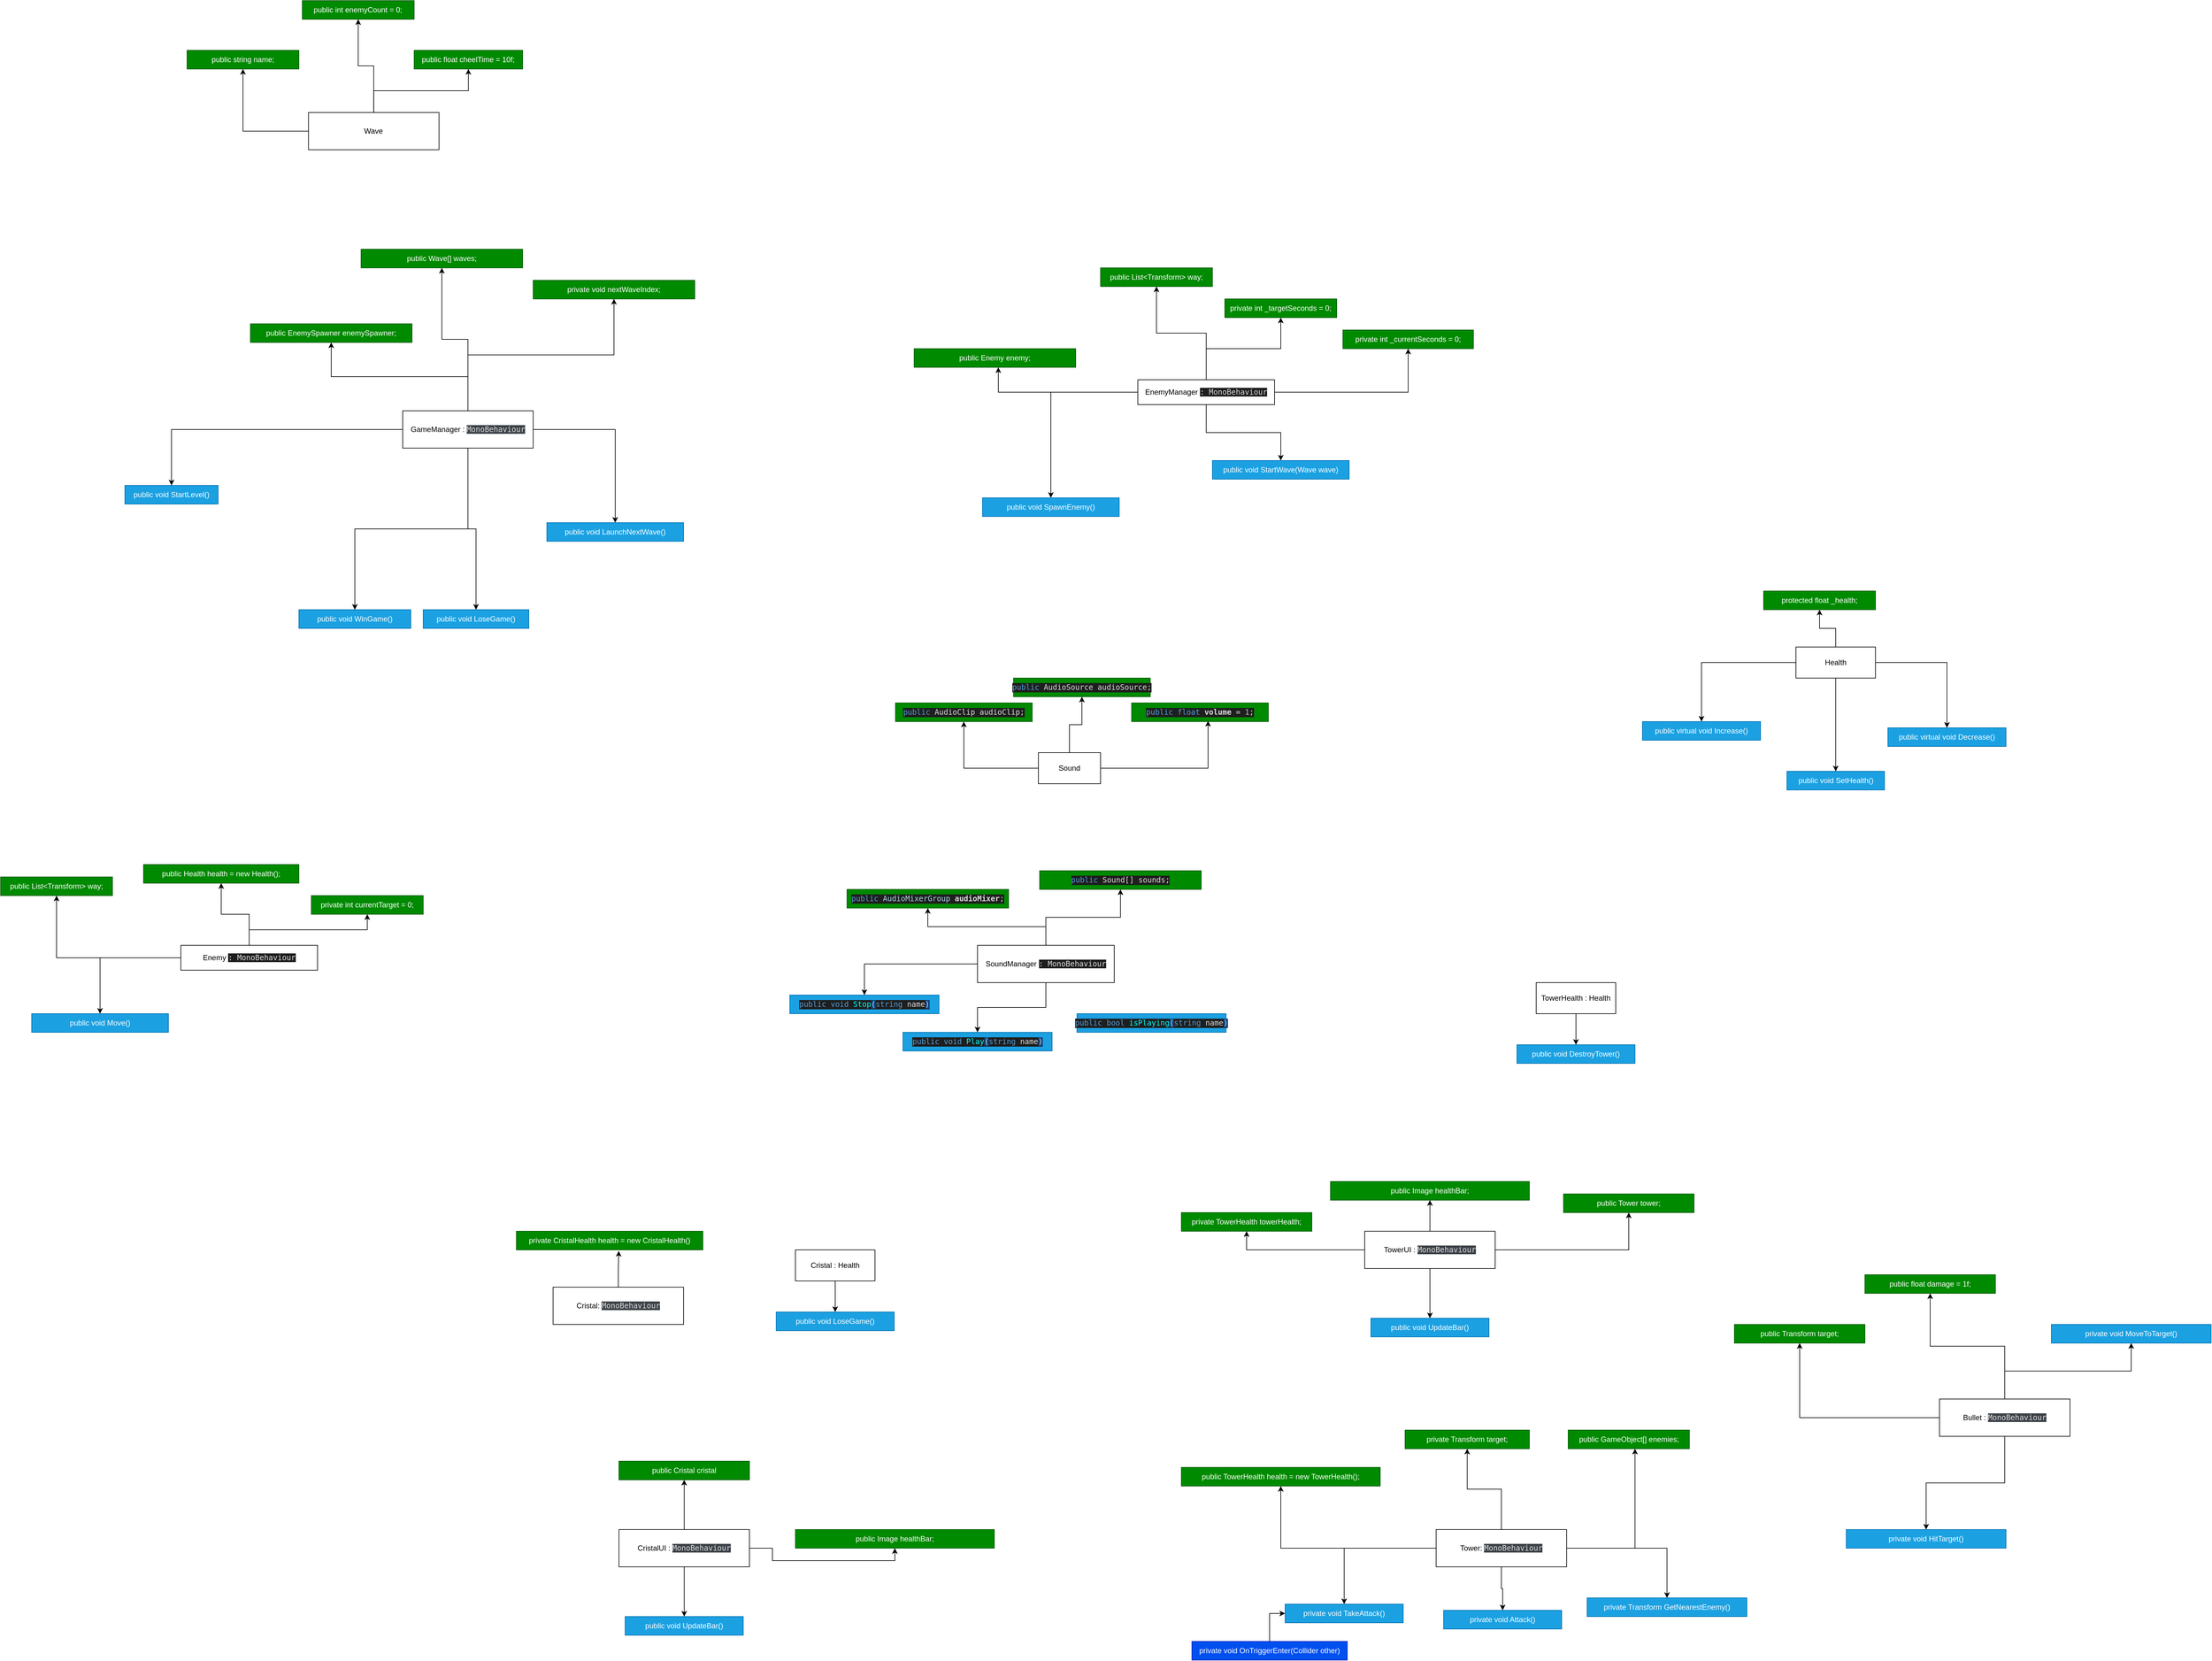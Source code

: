 <mxfile version="15.4.0" type="device" pages="2"><diagram id="c0qmYyhM2-rzPIP0rTRa" name="Page-1"><mxGraphModel dx="2249" dy="1991" grid="1" gridSize="10" guides="1" tooltips="1" connect="1" arrows="1" fold="1" page="1" pageScale="1" pageWidth="827" pageHeight="1169" math="0" shadow="0"><root><mxCell id="0"/><mxCell id="1" parent="0"/><mxCell id="klei3B3ibkJ5XhNVBcoq-3" style="edgeStyle=orthogonalEdgeStyle;rounded=0;orthogonalLoop=1;jettySize=auto;html=1;" parent="1" source="klei3B3ibkJ5XhNVBcoq-1" target="klei3B3ibkJ5XhNVBcoq-2" edge="1"><mxGeometry relative="1" as="geometry"/></mxCell><mxCell id="klei3B3ibkJ5XhNVBcoq-5" style="edgeStyle=orthogonalEdgeStyle;rounded=0;orthogonalLoop=1;jettySize=auto;html=1;entryX=0.521;entryY=1;entryDx=0;entryDy=0;entryPerimeter=0;" parent="1" source="klei3B3ibkJ5XhNVBcoq-1" target="klei3B3ibkJ5XhNVBcoq-4" edge="1"><mxGeometry relative="1" as="geometry"/></mxCell><mxCell id="klei3B3ibkJ5XhNVBcoq-8" style="edgeStyle=orthogonalEdgeStyle;rounded=0;orthogonalLoop=1;jettySize=auto;html=1;" parent="1" source="klei3B3ibkJ5XhNVBcoq-1" target="klei3B3ibkJ5XhNVBcoq-7" edge="1"><mxGeometry relative="1" as="geometry"/></mxCell><mxCell id="klei3B3ibkJ5XhNVBcoq-11" style="edgeStyle=orthogonalEdgeStyle;rounded=0;orthogonalLoop=1;jettySize=auto;html=1;entryX=0.5;entryY=1;entryDx=0;entryDy=0;" parent="1" source="klei3B3ibkJ5XhNVBcoq-1" target="klei3B3ibkJ5XhNVBcoq-10" edge="1"><mxGeometry relative="1" as="geometry"/></mxCell><mxCell id="klei3B3ibkJ5XhNVBcoq-12" style="edgeStyle=orthogonalEdgeStyle;rounded=0;orthogonalLoop=1;jettySize=auto;html=1;entryX=0.5;entryY=1;entryDx=0;entryDy=0;" parent="1" source="klei3B3ibkJ5XhNVBcoq-1" target="klei3B3ibkJ5XhNVBcoq-9" edge="1"><mxGeometry relative="1" as="geometry"/></mxCell><mxCell id="klei3B3ibkJ5XhNVBcoq-27" style="edgeStyle=orthogonalEdgeStyle;rounded=0;orthogonalLoop=1;jettySize=auto;html=1;entryX=0.5;entryY=1;entryDx=0;entryDy=0;" parent="1" source="klei3B3ibkJ5XhNVBcoq-1" target="klei3B3ibkJ5XhNVBcoq-26" edge="1"><mxGeometry relative="1" as="geometry"/></mxCell><mxCell id="klei3B3ibkJ5XhNVBcoq-1" value="EnemyManager&amp;nbsp;&lt;span style=&quot;color: rgb(220 , 220 , 220) ; font-family: &amp;#34;consolas&amp;#34; , monospace ; background-color: rgb(30 , 30 , 30)&quot;&gt;: MonoBehaviour&lt;/span&gt;" style="rounded=0;whiteSpace=wrap;html=1;" parent="1" vertex="1"><mxGeometry x="1250" y="-160" width="220" height="40" as="geometry"/></mxCell><mxCell id="klei3B3ibkJ5XhNVBcoq-2" value="public void SpawnEnemy()" style="rounded=0;whiteSpace=wrap;html=1;fillColor=#1ba1e2;strokeColor=#006EAF;fontColor=#ffffff;" parent="1" vertex="1"><mxGeometry x="1000" y="30" width="220" height="30" as="geometry"/></mxCell><mxCell id="klei3B3ibkJ5XhNVBcoq-4" value="public Enemy enemy;" style="rounded=0;whiteSpace=wrap;html=1;fillColor=#008a00;strokeColor=#005700;fontColor=#ffffff;" parent="1" vertex="1"><mxGeometry x="890" y="-210" width="260" height="30" as="geometry"/></mxCell><mxCell id="klei3B3ibkJ5XhNVBcoq-17" style="edgeStyle=orthogonalEdgeStyle;rounded=0;orthogonalLoop=1;jettySize=auto;html=1;entryX=0.5;entryY=1;entryDx=0;entryDy=0;" parent="1" source="klei3B3ibkJ5XhNVBcoq-6" target="klei3B3ibkJ5XhNVBcoq-15" edge="1"><mxGeometry relative="1" as="geometry"/></mxCell><mxCell id="gV1KvYfnh5zNhYfp9AA2-35" style="edgeStyle=orthogonalEdgeStyle;rounded=0;orthogonalLoop=1;jettySize=auto;html=1;" parent="1" source="klei3B3ibkJ5XhNVBcoq-6" target="gV1KvYfnh5zNhYfp9AA2-34" edge="1"><mxGeometry relative="1" as="geometry"/></mxCell><mxCell id="gV1KvYfnh5zNhYfp9AA2-36" style="edgeStyle=orthogonalEdgeStyle;rounded=0;orthogonalLoop=1;jettySize=auto;html=1;" parent="1" source="klei3B3ibkJ5XhNVBcoq-6" target="gV1KvYfnh5zNhYfp9AA2-33" edge="1"><mxGeometry relative="1" as="geometry"/></mxCell><mxCell id="gV1KvYfnh5zNhYfp9AA2-40" style="edgeStyle=orthogonalEdgeStyle;rounded=0;orthogonalLoop=1;jettySize=auto;html=1;entryX=0.5;entryY=0;entryDx=0;entryDy=0;" parent="1" source="klei3B3ibkJ5XhNVBcoq-6" target="gV1KvYfnh5zNhYfp9AA2-37" edge="1"><mxGeometry relative="1" as="geometry"/></mxCell><mxCell id="gV1KvYfnh5zNhYfp9AA2-41" style="edgeStyle=orthogonalEdgeStyle;rounded=0;orthogonalLoop=1;jettySize=auto;html=1;" parent="1" source="klei3B3ibkJ5XhNVBcoq-6" target="gV1KvYfnh5zNhYfp9AA2-38" edge="1"><mxGeometry relative="1" as="geometry"/></mxCell><mxCell id="gV1KvYfnh5zNhYfp9AA2-54" style="edgeStyle=orthogonalEdgeStyle;rounded=0;orthogonalLoop=1;jettySize=auto;html=1;entryX=0.5;entryY=1;entryDx=0;entryDy=0;" parent="1" source="klei3B3ibkJ5XhNVBcoq-6" target="gV1KvYfnh5zNhYfp9AA2-53" edge="1"><mxGeometry relative="1" as="geometry"/></mxCell><mxCell id="gV1KvYfnh5zNhYfp9AA2-55" style="edgeStyle=orthogonalEdgeStyle;rounded=0;orthogonalLoop=1;jettySize=auto;html=1;entryX=0.5;entryY=0;entryDx=0;entryDy=0;" parent="1" source="klei3B3ibkJ5XhNVBcoq-6" target="klei3B3ibkJ5XhNVBcoq-13" edge="1"><mxGeometry relative="1" as="geometry"/></mxCell><mxCell id="klei3B3ibkJ5XhNVBcoq-6" value="GameManager :&amp;nbsp;&lt;span style=&quot;background-color: rgb(60 , 66 , 72) ; color: rgb(220 , 220 , 220) ; font-family: &amp;#34;consolas&amp;#34; , monospace&quot;&gt;MonoBehaviour&lt;/span&gt;" style="rounded=0;whiteSpace=wrap;html=1;" parent="1" vertex="1"><mxGeometry x="67" y="-110" width="210" height="60" as="geometry"/></mxCell><mxCell id="klei3B3ibkJ5XhNVBcoq-7" value="public void StartWave(Wave wave)" style="rounded=0;whiteSpace=wrap;html=1;fillColor=#1ba1e2;strokeColor=#006EAF;fontColor=#ffffff;" parent="1" vertex="1"><mxGeometry x="1370" y="-30" width="220" height="30" as="geometry"/></mxCell><mxCell id="klei3B3ibkJ5XhNVBcoq-9" value="private int _currentSeconds = 0;" style="rounded=0;whiteSpace=wrap;html=1;fillColor=#008a00;strokeColor=#005700;fontColor=#ffffff;" parent="1" vertex="1"><mxGeometry x="1580" y="-240" width="210" height="30" as="geometry"/></mxCell><mxCell id="klei3B3ibkJ5XhNVBcoq-10" value="private int _targetSeconds = 0;" style="rounded=0;whiteSpace=wrap;html=1;fillColor=#008a00;strokeColor=#005700;fontColor=#ffffff;" parent="1" vertex="1"><mxGeometry x="1390" y="-290" width="180" height="30" as="geometry"/></mxCell><mxCell id="klei3B3ibkJ5XhNVBcoq-13" value="public void StartLevel()" style="rounded=0;whiteSpace=wrap;html=1;fillColor=#1ba1e2;strokeColor=#006EAF;fontColor=#ffffff;" parent="1" vertex="1"><mxGeometry x="-380.0" y="10" width="150" height="30" as="geometry"/></mxCell><mxCell id="klei3B3ibkJ5XhNVBcoq-15" value="public EnemySpawner enemySpawner;" style="rounded=0;whiteSpace=wrap;html=1;fillColor=#008a00;strokeColor=#005700;fontColor=#ffffff;" parent="1" vertex="1"><mxGeometry x="-178.0" y="-250" width="260" height="30" as="geometry"/></mxCell><mxCell id="klei3B3ibkJ5XhNVBcoq-21" style="edgeStyle=orthogonalEdgeStyle;rounded=0;orthogonalLoop=1;jettySize=auto;html=1;entryX=0.5;entryY=1;entryDx=0;entryDy=0;" parent="1" source="klei3B3ibkJ5XhNVBcoq-19" target="klei3B3ibkJ5XhNVBcoq-20" edge="1"><mxGeometry relative="1" as="geometry"/></mxCell><mxCell id="klei3B3ibkJ5XhNVBcoq-24" style="edgeStyle=orthogonalEdgeStyle;rounded=0;orthogonalLoop=1;jettySize=auto;html=1;entryX=0.5;entryY=1;entryDx=0;entryDy=0;" parent="1" source="klei3B3ibkJ5XhNVBcoq-19" target="klei3B3ibkJ5XhNVBcoq-23" edge="1"><mxGeometry relative="1" as="geometry"/></mxCell><mxCell id="klei3B3ibkJ5XhNVBcoq-25" style="edgeStyle=orthogonalEdgeStyle;rounded=0;orthogonalLoop=1;jettySize=auto;html=1;entryX=0.5;entryY=0;entryDx=0;entryDy=0;" parent="1" source="klei3B3ibkJ5XhNVBcoq-19" target="klei3B3ibkJ5XhNVBcoq-22" edge="1"><mxGeometry relative="1" as="geometry"/></mxCell><mxCell id="klei3B3ibkJ5XhNVBcoq-32" style="edgeStyle=orthogonalEdgeStyle;rounded=0;orthogonalLoop=1;jettySize=auto;html=1;entryX=0.5;entryY=1;entryDx=0;entryDy=0;" parent="1" source="klei3B3ibkJ5XhNVBcoq-19" target="klei3B3ibkJ5XhNVBcoq-31" edge="1"><mxGeometry relative="1" as="geometry"/></mxCell><mxCell id="klei3B3ibkJ5XhNVBcoq-19" value="Enemy&amp;nbsp;&lt;span style=&quot;color: rgb(220 , 220 , 220) ; font-family: &amp;#34;consolas&amp;#34; , monospace ; background-color: rgb(30 , 30 , 30)&quot;&gt;: MonoBehaviour&lt;/span&gt;" style="rounded=0;whiteSpace=wrap;html=1;" parent="1" vertex="1"><mxGeometry x="-290" y="750" width="220" height="40" as="geometry"/></mxCell><mxCell id="klei3B3ibkJ5XhNVBcoq-20" value="public List&amp;lt;Transform&amp;gt; way;" style="rounded=0;whiteSpace=wrap;html=1;fillColor=#008a00;strokeColor=#005700;fontColor=#ffffff;" parent="1" vertex="1"><mxGeometry x="-580" y="640" width="180" height="30" as="geometry"/></mxCell><mxCell id="klei3B3ibkJ5XhNVBcoq-22" value="public void Move()" style="rounded=0;whiteSpace=wrap;html=1;fillColor=#1ba1e2;strokeColor=#006EAF;fontColor=#ffffff;" parent="1" vertex="1"><mxGeometry x="-530" y="860" width="220" height="30" as="geometry"/></mxCell><mxCell id="klei3B3ibkJ5XhNVBcoq-23" value="private int currentTarget = 0;" style="rounded=0;whiteSpace=wrap;html=1;fillColor=#008a00;strokeColor=#005700;fontColor=#ffffff;" parent="1" vertex="1"><mxGeometry x="-80" y="670" width="180" height="30" as="geometry"/></mxCell><mxCell id="klei3B3ibkJ5XhNVBcoq-26" value="public List&amp;lt;Transform&amp;gt; way;" style="rounded=0;whiteSpace=wrap;html=1;fillColor=#008a00;strokeColor=#005700;fontColor=#ffffff;" parent="1" vertex="1"><mxGeometry x="1190" y="-340" width="180" height="30" as="geometry"/></mxCell><mxCell id="klei3B3ibkJ5XhNVBcoq-31" value="public Health health = new Health();" style="rounded=0;whiteSpace=wrap;html=1;fillColor=#008a00;strokeColor=#005700;fontColor=#ffffff;" parent="1" vertex="1"><mxGeometry x="-350" y="620" width="250" height="30" as="geometry"/></mxCell><mxCell id="klei3B3ibkJ5XhNVBcoq-36" style="edgeStyle=orthogonalEdgeStyle;rounded=0;orthogonalLoop=1;jettySize=auto;html=1;" parent="1" source="klei3B3ibkJ5XhNVBcoq-34" target="klei3B3ibkJ5XhNVBcoq-35" edge="1"><mxGeometry relative="1" as="geometry"/></mxCell><mxCell id="klei3B3ibkJ5XhNVBcoq-40" style="edgeStyle=orthogonalEdgeStyle;rounded=0;orthogonalLoop=1;jettySize=auto;html=1;" parent="1" source="klei3B3ibkJ5XhNVBcoq-34" target="klei3B3ibkJ5XhNVBcoq-37" edge="1"><mxGeometry relative="1" as="geometry"/></mxCell><mxCell id="klei3B3ibkJ5XhNVBcoq-41" style="edgeStyle=orthogonalEdgeStyle;rounded=0;orthogonalLoop=1;jettySize=auto;html=1;entryX=0.5;entryY=0;entryDx=0;entryDy=0;" parent="1" source="klei3B3ibkJ5XhNVBcoq-34" target="klei3B3ibkJ5XhNVBcoq-39" edge="1"><mxGeometry relative="1" as="geometry"/></mxCell><mxCell id="klei3B3ibkJ5XhNVBcoq-42" style="edgeStyle=orthogonalEdgeStyle;rounded=0;orthogonalLoop=1;jettySize=auto;html=1;entryX=0.5;entryY=0;entryDx=0;entryDy=0;" parent="1" source="klei3B3ibkJ5XhNVBcoq-34" target="klei3B3ibkJ5XhNVBcoq-38" edge="1"><mxGeometry relative="1" as="geometry"/></mxCell><mxCell id="klei3B3ibkJ5XhNVBcoq-34" value="Health" style="rounded=0;whiteSpace=wrap;html=1;" parent="1" vertex="1"><mxGeometry x="2309" y="270" width="128" height="50" as="geometry"/></mxCell><mxCell id="klei3B3ibkJ5XhNVBcoq-35" value="protected float _health;" style="rounded=0;whiteSpace=wrap;html=1;fillColor=#008a00;strokeColor=#005700;fontColor=#ffffff;" parent="1" vertex="1"><mxGeometry x="2257" y="180" width="180" height="30" as="geometry"/></mxCell><mxCell id="klei3B3ibkJ5XhNVBcoq-37" value="public virtual void Increase()" style="rounded=0;whiteSpace=wrap;html=1;fillColor=#1ba1e2;strokeColor=#006EAF;fontColor=#ffffff;" parent="1" vertex="1"><mxGeometry x="2062" y="390" width="190" height="30" as="geometry"/></mxCell><mxCell id="klei3B3ibkJ5XhNVBcoq-38" value="public virtual void Decrease()" style="rounded=0;whiteSpace=wrap;html=1;fillColor=#1ba1e2;strokeColor=#006EAF;fontColor=#ffffff;" parent="1" vertex="1"><mxGeometry x="2457" y="400" width="190" height="30" as="geometry"/></mxCell><mxCell id="klei3B3ibkJ5XhNVBcoq-39" value="public void SetHealth()" style="rounded=0;whiteSpace=wrap;html=1;fillColor=#1ba1e2;strokeColor=#006EAF;fontColor=#ffffff;" parent="1" vertex="1"><mxGeometry x="2294.5" y="470" width="157" height="30" as="geometry"/></mxCell><mxCell id="c-o96_4RGcUFGUX2MF8--5" style="edgeStyle=orthogonalEdgeStyle;rounded=0;orthogonalLoop=1;jettySize=auto;html=1;entryX=0.5;entryY=0;entryDx=0;entryDy=0;" parent="1" source="c-o96_4RGcUFGUX2MF8--2" edge="1"><mxGeometry relative="1" as="geometry"><mxPoint x="1955" y="910" as="targetPoint"/></mxGeometry></mxCell><mxCell id="c-o96_4RGcUFGUX2MF8--2" value="TowerHealth : Health" style="rounded=0;whiteSpace=wrap;html=1;" parent="1" vertex="1"><mxGeometry x="1891" y="810" width="128" height="50" as="geometry"/></mxCell><mxCell id="c-o96_4RGcUFGUX2MF8--20" style="edgeStyle=orthogonalEdgeStyle;rounded=0;orthogonalLoop=1;jettySize=auto;html=1;entryX=0.5;entryY=1;entryDx=0;entryDy=0;" parent="1" source="c-o96_4RGcUFGUX2MF8--8" target="c-o96_4RGcUFGUX2MF8--9" edge="1"><mxGeometry relative="1" as="geometry"/></mxCell><mxCell id="c-o96_4RGcUFGUX2MF8--22" style="edgeStyle=orthogonalEdgeStyle;rounded=0;orthogonalLoop=1;jettySize=auto;html=1;" parent="1" source="c-o96_4RGcUFGUX2MF8--8" target="c-o96_4RGcUFGUX2MF8--21" edge="1"><mxGeometry relative="1" as="geometry"/></mxCell><mxCell id="Uu9Y8weW6icuzt6Cfk8h-3" style="edgeStyle=orthogonalEdgeStyle;rounded=0;orthogonalLoop=1;jettySize=auto;html=1;entryX=0.5;entryY=0;entryDx=0;entryDy=0;" parent="1" source="c-o96_4RGcUFGUX2MF8--8" target="Uu9Y8weW6icuzt6Cfk8h-2" edge="1"><mxGeometry relative="1" as="geometry"/></mxCell><mxCell id="gV1KvYfnh5zNhYfp9AA2-15" style="edgeStyle=orthogonalEdgeStyle;rounded=0;orthogonalLoop=1;jettySize=auto;html=1;" parent="1" source="c-o96_4RGcUFGUX2MF8--8" target="gV1KvYfnh5zNhYfp9AA2-14" edge="1"><mxGeometry relative="1" as="geometry"><Array as="points"><mxPoint x="2050" y="1720"/></Array></mxGeometry></mxCell><mxCell id="gV1KvYfnh5zNhYfp9AA2-17" style="edgeStyle=orthogonalEdgeStyle;rounded=0;orthogonalLoop=1;jettySize=auto;html=1;entryX=0.5;entryY=0;entryDx=0;entryDy=0;" parent="1" source="c-o96_4RGcUFGUX2MF8--8" target="gV1KvYfnh5zNhYfp9AA2-16" edge="1"><mxGeometry relative="1" as="geometry"/></mxCell><mxCell id="gV1KvYfnh5zNhYfp9AA2-19" style="edgeStyle=orthogonalEdgeStyle;rounded=0;orthogonalLoop=1;jettySize=auto;html=1;entryX=0.5;entryY=1;entryDx=0;entryDy=0;" parent="1" source="c-o96_4RGcUFGUX2MF8--8" target="gV1KvYfnh5zNhYfp9AA2-18" edge="1"><mxGeometry relative="1" as="geometry"/></mxCell><mxCell id="c-o96_4RGcUFGUX2MF8--8" value="Tower:&amp;nbsp;&lt;span style=&quot;background-color: rgb(60 , 66 , 72) ; color: rgb(220 , 220 , 220) ; font-family: &amp;#34;consolas&amp;#34; , monospace&quot;&gt;MonoBehaviour&lt;/span&gt;" style="rounded=0;whiteSpace=wrap;html=1;" parent="1" vertex="1"><mxGeometry x="1730" y="1690" width="210" height="60" as="geometry"/></mxCell><mxCell id="c-o96_4RGcUFGUX2MF8--9" value="public TowerHealth health = new TowerHealth();" style="rounded=0;whiteSpace=wrap;html=1;fillColor=#008a00;strokeColor=#005700;fontColor=#ffffff;" parent="1" vertex="1"><mxGeometry x="1320" y="1590" width="320" height="30" as="geometry"/></mxCell><mxCell id="c-o96_4RGcUFGUX2MF8--21" value="private void TakeAttack()" style="rounded=0;whiteSpace=wrap;html=1;fillColor=#1ba1e2;strokeColor=#006EAF;fontColor=#ffffff;" parent="1" vertex="1"><mxGeometry x="1487" y="1810" width="190" height="30" as="geometry"/></mxCell><mxCell id="c-o96_4RGcUFGUX2MF8--25" style="edgeStyle=orthogonalEdgeStyle;rounded=0;orthogonalLoop=1;jettySize=auto;html=1;entryX=0;entryY=0.5;entryDx=0;entryDy=0;" parent="1" source="c-o96_4RGcUFGUX2MF8--24" target="c-o96_4RGcUFGUX2MF8--21" edge="1"><mxGeometry relative="1" as="geometry"/></mxCell><mxCell id="c-o96_4RGcUFGUX2MF8--24" value="private void OnTriggerEnter(Collider other)" style="rounded=0;whiteSpace=wrap;html=1;fillColor=#0050ef;strokeColor=#001DBC;fontColor=#ffffff;" parent="1" vertex="1"><mxGeometry x="1337" y="1870" width="250" height="30" as="geometry"/></mxCell><mxCell id="c-o96_4RGcUFGUX2MF8--28" style="edgeStyle=orthogonalEdgeStyle;rounded=0;orthogonalLoop=1;jettySize=auto;html=1;entryX=0.5;entryY=1;entryDx=0;entryDy=0;" parent="1" source="c-o96_4RGcUFGUX2MF8--26" target="c-o96_4RGcUFGUX2MF8--27" edge="1"><mxGeometry relative="1" as="geometry"/></mxCell><mxCell id="c-o96_4RGcUFGUX2MF8--31" style="edgeStyle=orthogonalEdgeStyle;rounded=0;orthogonalLoop=1;jettySize=auto;html=1;entryX=0.5;entryY=1;entryDx=0;entryDy=0;" parent="1" source="c-o96_4RGcUFGUX2MF8--26" target="c-o96_4RGcUFGUX2MF8--30" edge="1"><mxGeometry relative="1" as="geometry"/></mxCell><mxCell id="c-o96_4RGcUFGUX2MF8--33" style="edgeStyle=orthogonalEdgeStyle;rounded=0;orthogonalLoop=1;jettySize=auto;html=1;entryX=0.5;entryY=1;entryDx=0;entryDy=0;" parent="1" source="c-o96_4RGcUFGUX2MF8--26" target="c-o96_4RGcUFGUX2MF8--32" edge="1"><mxGeometry relative="1" as="geometry"/></mxCell><mxCell id="c-o96_4RGcUFGUX2MF8--36" style="edgeStyle=orthogonalEdgeStyle;rounded=0;orthogonalLoop=1;jettySize=auto;html=1;entryX=0.5;entryY=0;entryDx=0;entryDy=0;" parent="1" source="c-o96_4RGcUFGUX2MF8--26" target="c-o96_4RGcUFGUX2MF8--34" edge="1"><mxGeometry relative="1" as="geometry"/></mxCell><mxCell id="c-o96_4RGcUFGUX2MF8--26" value="TowerUI :&amp;nbsp;&lt;span style=&quot;background-color: rgb(60 , 66 , 72) ; color: rgb(220 , 220 , 220) ; font-family: &amp;#34;consolas&amp;#34; , monospace&quot;&gt;MonoBehaviour&lt;/span&gt;" style="rounded=0;whiteSpace=wrap;html=1;" parent="1" vertex="1"><mxGeometry x="1615" y="1210" width="210" height="60" as="geometry"/></mxCell><mxCell id="c-o96_4RGcUFGUX2MF8--27" value="public Image healthBar;" style="rounded=0;whiteSpace=wrap;html=1;fillColor=#008a00;strokeColor=#005700;fontColor=#ffffff;" parent="1" vertex="1"><mxGeometry x="1560" y="1130" width="320" height="30" as="geometry"/></mxCell><mxCell id="c-o96_4RGcUFGUX2MF8--30" value="private TowerHealth towerHealth;" style="rounded=0;whiteSpace=wrap;html=1;fillColor=#008a00;strokeColor=#005700;fontColor=#ffffff;" parent="1" vertex="1"><mxGeometry x="1320" y="1180" width="210" height="30" as="geometry"/></mxCell><mxCell id="c-o96_4RGcUFGUX2MF8--32" value="public Tower tower;" style="rounded=0;whiteSpace=wrap;html=1;fillColor=#008a00;strokeColor=#005700;fontColor=#ffffff;" parent="1" vertex="1"><mxGeometry x="1935" y="1150" width="210" height="30" as="geometry"/></mxCell><mxCell id="c-o96_4RGcUFGUX2MF8--34" value="public void UpdateBar()" style="rounded=0;whiteSpace=wrap;html=1;fillColor=#1ba1e2;strokeColor=#006EAF;fontColor=#ffffff;" parent="1" vertex="1"><mxGeometry x="1625" y="1350" width="190" height="30" as="geometry"/></mxCell><mxCell id="Uu9Y8weW6icuzt6Cfk8h-2" value="private void Attack()" style="rounded=0;whiteSpace=wrap;html=1;fillColor=#1ba1e2;strokeColor=#006EAF;fontColor=#ffffff;" parent="1" vertex="1"><mxGeometry x="1742" y="1820" width="190" height="30" as="geometry"/></mxCell><mxCell id="Uu9Y8weW6icuzt6Cfk8h-7" style="edgeStyle=orthogonalEdgeStyle;rounded=0;orthogonalLoop=1;jettySize=auto;html=1;entryX=0.5;entryY=0;entryDx=0;entryDy=0;" parent="1" source="Uu9Y8weW6icuzt6Cfk8h-4" target="Uu9Y8weW6icuzt6Cfk8h-5" edge="1"><mxGeometry relative="1" as="geometry"/></mxCell><mxCell id="Uu9Y8weW6icuzt6Cfk8h-4" value="Cristal : Health" style="rounded=0;whiteSpace=wrap;html=1;" parent="1" vertex="1"><mxGeometry x="699" y="1240" width="128" height="50" as="geometry"/></mxCell><mxCell id="Uu9Y8weW6icuzt6Cfk8h-5" value="public void LoseGame()" style="rounded=0;whiteSpace=wrap;html=1;fillColor=#1ba1e2;strokeColor=#006EAF;fontColor=#ffffff;" parent="1" vertex="1"><mxGeometry x="668" y="1340" width="190" height="30" as="geometry"/></mxCell><mxCell id="Uu9Y8weW6icuzt6Cfk8h-6" value="public void DestroyTower()" style="rounded=0;whiteSpace=wrap;html=1;fillColor=#1ba1e2;strokeColor=#006EAF;fontColor=#ffffff;" parent="1" vertex="1"><mxGeometry x="1860" y="910" width="190" height="30" as="geometry"/></mxCell><mxCell id="gV1KvYfnh5zNhYfp9AA2-13" style="edgeStyle=orthogonalEdgeStyle;rounded=0;orthogonalLoop=1;jettySize=auto;html=1;entryX=0.549;entryY=1.057;entryDx=0;entryDy=0;entryPerimeter=0;" parent="1" source="Uu9Y8weW6icuzt6Cfk8h-9" target="gV1KvYfnh5zNhYfp9AA2-12" edge="1"><mxGeometry relative="1" as="geometry"/></mxCell><mxCell id="Uu9Y8weW6icuzt6Cfk8h-9" value="Cristal:&amp;nbsp;&lt;span style=&quot;background-color: rgb(60 , 66 , 72) ; color: rgb(220 , 220 , 220) ; font-family: &amp;#34;consolas&amp;#34; , monospace&quot;&gt;MonoBehaviour&lt;/span&gt;" style="rounded=0;whiteSpace=wrap;html=1;" parent="1" vertex="1"><mxGeometry x="309" y="1300" width="210" height="60" as="geometry"/></mxCell><mxCell id="gV1KvYfnh5zNhYfp9AA2-1" style="edgeStyle=orthogonalEdgeStyle;rounded=0;orthogonalLoop=1;jettySize=auto;html=1;entryX=0.5;entryY=1;entryDx=0;entryDy=0;" parent="1" source="gV1KvYfnh5zNhYfp9AA2-5" target="gV1KvYfnh5zNhYfp9AA2-6" edge="1"><mxGeometry relative="1" as="geometry"/></mxCell><mxCell id="gV1KvYfnh5zNhYfp9AA2-4" style="edgeStyle=orthogonalEdgeStyle;rounded=0;orthogonalLoop=1;jettySize=auto;html=1;entryX=0.5;entryY=0;entryDx=0;entryDy=0;" parent="1" source="gV1KvYfnh5zNhYfp9AA2-5" target="gV1KvYfnh5zNhYfp9AA2-9" edge="1"><mxGeometry relative="1" as="geometry"/></mxCell><mxCell id="gV1KvYfnh5zNhYfp9AA2-11" style="edgeStyle=orthogonalEdgeStyle;rounded=0;orthogonalLoop=1;jettySize=auto;html=1;entryX=0.5;entryY=1;entryDx=0;entryDy=0;" parent="1" source="gV1KvYfnh5zNhYfp9AA2-5" target="gV1KvYfnh5zNhYfp9AA2-10" edge="1"><mxGeometry relative="1" as="geometry"/></mxCell><mxCell id="gV1KvYfnh5zNhYfp9AA2-5" value="CristalUI :&amp;nbsp;&lt;span style=&quot;background-color: rgb(60 , 66 , 72) ; color: rgb(220 , 220 , 220) ; font-family: &amp;#34;consolas&amp;#34; , monospace&quot;&gt;MonoBehaviour&lt;/span&gt;" style="rounded=0;whiteSpace=wrap;html=1;" parent="1" vertex="1"><mxGeometry x="415" y="1690" width="210" height="60" as="geometry"/></mxCell><mxCell id="gV1KvYfnh5zNhYfp9AA2-6" value="public Image healthBar;" style="rounded=0;whiteSpace=wrap;html=1;fillColor=#008a00;strokeColor=#005700;fontColor=#ffffff;" parent="1" vertex="1"><mxGeometry x="699" y="1690" width="320" height="30" as="geometry"/></mxCell><mxCell id="gV1KvYfnh5zNhYfp9AA2-9" value="public void UpdateBar()" style="rounded=0;whiteSpace=wrap;html=1;fillColor=#1ba1e2;strokeColor=#006EAF;fontColor=#ffffff;" parent="1" vertex="1"><mxGeometry x="425" y="1830" width="190" height="30" as="geometry"/></mxCell><mxCell id="gV1KvYfnh5zNhYfp9AA2-10" value="public Cristal cristal" style="rounded=0;whiteSpace=wrap;html=1;fillColor=#008a00;strokeColor=#005700;fontColor=#ffffff;" parent="1" vertex="1"><mxGeometry x="415" y="1580" width="210" height="30" as="geometry"/></mxCell><mxCell id="gV1KvYfnh5zNhYfp9AA2-12" value="private CristalHealth health = new CristalHealth()" style="rounded=0;whiteSpace=wrap;html=1;fillColor=#008a00;strokeColor=#005700;fontColor=#ffffff;" parent="1" vertex="1"><mxGeometry x="250" y="1210" width="300" height="30" as="geometry"/></mxCell><mxCell id="gV1KvYfnh5zNhYfp9AA2-14" value="public GameObject[] enemies;" style="rounded=0;whiteSpace=wrap;html=1;fillColor=#008a00;strokeColor=#005700;fontColor=#ffffff;" parent="1" vertex="1"><mxGeometry x="1942.5" y="1530" width="195" height="30" as="geometry"/></mxCell><mxCell id="gV1KvYfnh5zNhYfp9AA2-16" value="private Transform GetNearestEnemy()" style="rounded=0;whiteSpace=wrap;html=1;fillColor=#1ba1e2;strokeColor=#006EAF;fontColor=#ffffff;" parent="1" vertex="1"><mxGeometry x="1973" y="1800" width="257" height="30" as="geometry"/></mxCell><mxCell id="gV1KvYfnh5zNhYfp9AA2-18" value="private Transform target;" style="rounded=0;whiteSpace=wrap;html=1;fillColor=#008a00;strokeColor=#005700;fontColor=#ffffff;" parent="1" vertex="1"><mxGeometry x="1680" y="1530" width="200" height="30" as="geometry"/></mxCell><mxCell id="gV1KvYfnh5zNhYfp9AA2-24" style="edgeStyle=orthogonalEdgeStyle;rounded=0;orthogonalLoop=1;jettySize=auto;html=1;" parent="1" source="gV1KvYfnh5zNhYfp9AA2-21" target="gV1KvYfnh5zNhYfp9AA2-22" edge="1"><mxGeometry relative="1" as="geometry"/></mxCell><mxCell id="gV1KvYfnh5zNhYfp9AA2-25" style="edgeStyle=orthogonalEdgeStyle;rounded=0;orthogonalLoop=1;jettySize=auto;html=1;" parent="1" source="gV1KvYfnh5zNhYfp9AA2-21" target="gV1KvYfnh5zNhYfp9AA2-23" edge="1"><mxGeometry relative="1" as="geometry"/></mxCell><mxCell id="gV1KvYfnh5zNhYfp9AA2-29" style="edgeStyle=orthogonalEdgeStyle;rounded=0;orthogonalLoop=1;jettySize=auto;html=1;entryX=0.5;entryY=1;entryDx=0;entryDy=0;" parent="1" source="gV1KvYfnh5zNhYfp9AA2-21" target="gV1KvYfnh5zNhYfp9AA2-26" edge="1"><mxGeometry relative="1" as="geometry"/></mxCell><mxCell id="gV1KvYfnh5zNhYfp9AA2-31" style="edgeStyle=orthogonalEdgeStyle;rounded=0;orthogonalLoop=1;jettySize=auto;html=1;" parent="1" source="gV1KvYfnh5zNhYfp9AA2-21" target="gV1KvYfnh5zNhYfp9AA2-30" edge="1"><mxGeometry relative="1" as="geometry"/></mxCell><mxCell id="gV1KvYfnh5zNhYfp9AA2-21" value="Bullet :&amp;nbsp;&lt;span style=&quot;background-color: rgb(60 , 66 , 72) ; color: rgb(220 , 220 , 220) ; font-family: &amp;#34;consolas&amp;#34; , monospace&quot;&gt;MonoBehaviour&lt;/span&gt;" style="rounded=0;whiteSpace=wrap;html=1;" parent="1" vertex="1"><mxGeometry x="2540" y="1480" width="210" height="60" as="geometry"/></mxCell><mxCell id="gV1KvYfnh5zNhYfp9AA2-22" value="private void HitTarget()" style="rounded=0;whiteSpace=wrap;html=1;fillColor=#1ba1e2;strokeColor=#006EAF;fontColor=#ffffff;" parent="1" vertex="1"><mxGeometry x="2390" y="1690" width="257" height="30" as="geometry"/></mxCell><mxCell id="gV1KvYfnh5zNhYfp9AA2-23" value="private void MoveToTarget()" style="rounded=0;whiteSpace=wrap;html=1;fillColor=#1ba1e2;strokeColor=#006EAF;fontColor=#ffffff;" parent="1" vertex="1"><mxGeometry x="2720" y="1360" width="257" height="30" as="geometry"/></mxCell><mxCell id="gV1KvYfnh5zNhYfp9AA2-26" value="public Transform target;" style="rounded=0;whiteSpace=wrap;html=1;fillColor=#008a00;strokeColor=#005700;fontColor=#ffffff;" parent="1" vertex="1"><mxGeometry x="2210" y="1360" width="210" height="30" as="geometry"/></mxCell><mxCell id="gV1KvYfnh5zNhYfp9AA2-30" value="public float damage = 1f;" style="rounded=0;whiteSpace=wrap;html=1;fillColor=#008a00;strokeColor=#005700;fontColor=#ffffff;" parent="1" vertex="1"><mxGeometry x="2420" y="1280" width="210" height="30" as="geometry"/></mxCell><mxCell id="gV1KvYfnh5zNhYfp9AA2-33" value="public void LaunchNextWave()" style="rounded=0;whiteSpace=wrap;html=1;fillColor=#1ba1e2;strokeColor=#006EAF;fontColor=#ffffff;" parent="1" vertex="1"><mxGeometry x="299" y="70" width="220" height="30" as="geometry"/></mxCell><mxCell id="gV1KvYfnh5zNhYfp9AA2-34" value="private void nextWaveIndex;" style="rounded=0;whiteSpace=wrap;html=1;fillColor=#008a00;strokeColor=#005700;fontColor=#ffffff;" parent="1" vertex="1"><mxGeometry x="277" y="-320" width="260" height="30" as="geometry"/></mxCell><mxCell id="gV1KvYfnh5zNhYfp9AA2-37" value="public void WinGame()" style="rounded=0;whiteSpace=wrap;html=1;fillColor=#1ba1e2;strokeColor=#006EAF;fontColor=#ffffff;" parent="1" vertex="1"><mxGeometry x="-100" y="210" width="180" height="30" as="geometry"/></mxCell><mxCell id="gV1KvYfnh5zNhYfp9AA2-38" value="public void LoseGame()" style="rounded=0;whiteSpace=wrap;html=1;fillColor=#1ba1e2;strokeColor=#006EAF;fontColor=#ffffff;" parent="1" vertex="1"><mxGeometry x="100" y="210" width="170" height="30" as="geometry"/></mxCell><mxCell id="gV1KvYfnh5zNhYfp9AA2-42" style="edgeStyle=orthogonalEdgeStyle;rounded=0;orthogonalLoop=1;jettySize=auto;html=1;exitX=0.5;exitY=1;exitDx=0;exitDy=0;" parent="1" source="gV1KvYfnh5zNhYfp9AA2-38" target="gV1KvYfnh5zNhYfp9AA2-38" edge="1"><mxGeometry relative="1" as="geometry"/></mxCell><mxCell id="gV1KvYfnh5zNhYfp9AA2-46" style="edgeStyle=orthogonalEdgeStyle;rounded=0;orthogonalLoop=1;jettySize=auto;html=1;entryX=0.5;entryY=1;entryDx=0;entryDy=0;" parent="1" source="gV1KvYfnh5zNhYfp9AA2-44" target="gV1KvYfnh5zNhYfp9AA2-45" edge="1"><mxGeometry relative="1" as="geometry"/></mxCell><mxCell id="gV1KvYfnh5zNhYfp9AA2-48" style="edgeStyle=orthogonalEdgeStyle;rounded=0;orthogonalLoop=1;jettySize=auto;html=1;" parent="1" source="gV1KvYfnh5zNhYfp9AA2-44" target="gV1KvYfnh5zNhYfp9AA2-47" edge="1"><mxGeometry relative="1" as="geometry"/></mxCell><mxCell id="gV1KvYfnh5zNhYfp9AA2-112" style="edgeStyle=orthogonalEdgeStyle;rounded=0;orthogonalLoop=1;jettySize=auto;html=1;" parent="1" source="gV1KvYfnh5zNhYfp9AA2-44" target="gV1KvYfnh5zNhYfp9AA2-111" edge="1"><mxGeometry relative="1" as="geometry"/></mxCell><mxCell id="gV1KvYfnh5zNhYfp9AA2-44" value="Wave" style="rounded=0;whiteSpace=wrap;html=1;" parent="1" vertex="1"><mxGeometry x="-84.57" y="-590" width="210" height="60" as="geometry"/></mxCell><mxCell id="gV1KvYfnh5zNhYfp9AA2-45" value="public int enemyCount = 0;" style="rounded=0;whiteSpace=wrap;html=1;fillColor=#008a00;strokeColor=#005700;fontColor=#ffffff;" parent="1" vertex="1"><mxGeometry x="-94.57" y="-770" width="180" height="30" as="geometry"/></mxCell><mxCell id="gV1KvYfnh5zNhYfp9AA2-47" value="public float cheelTime = 10f;" style="rounded=0;whiteSpace=wrap;html=1;fillColor=#008a00;strokeColor=#005700;fontColor=#ffffff;" parent="1" vertex="1"><mxGeometry x="85.43" y="-690" width="174.57" height="30" as="geometry"/></mxCell><mxCell id="gV1KvYfnh5zNhYfp9AA2-53" value="public Wave[] waves;" style="rounded=0;whiteSpace=wrap;html=1;fillColor=#008a00;strokeColor=#005700;fontColor=#ffffff;" parent="1" vertex="1"><mxGeometry y="-370" width="260" height="30" as="geometry"/></mxCell><mxCell id="gV1KvYfnh5zNhYfp9AA2-94" style="edgeStyle=orthogonalEdgeStyle;rounded=0;orthogonalLoop=1;jettySize=auto;html=1;" parent="1" source="gV1KvYfnh5zNhYfp9AA2-98" target="gV1KvYfnh5zNhYfp9AA2-108" edge="1"><mxGeometry relative="1" as="geometry"/></mxCell><mxCell id="gV1KvYfnh5zNhYfp9AA2-95" style="edgeStyle=orthogonalEdgeStyle;rounded=0;orthogonalLoop=1;jettySize=auto;html=1;entryX=0.5;entryY=0;entryDx=0;entryDy=0;" parent="1" source="gV1KvYfnh5zNhYfp9AA2-98" target="gV1KvYfnh5zNhYfp9AA2-110" edge="1"><mxGeometry relative="1" as="geometry"/></mxCell><mxCell id="gV1KvYfnh5zNhYfp9AA2-96" style="edgeStyle=orthogonalEdgeStyle;rounded=0;orthogonalLoop=1;jettySize=auto;html=1;entryX=0.5;entryY=1;entryDx=0;entryDy=0;" parent="1" source="gV1KvYfnh5zNhYfp9AA2-98" target="gV1KvYfnh5zNhYfp9AA2-106" edge="1"><mxGeometry relative="1" as="geometry"/></mxCell><mxCell id="gV1KvYfnh5zNhYfp9AA2-97" style="edgeStyle=orthogonalEdgeStyle;rounded=0;orthogonalLoop=1;jettySize=auto;html=1;entryX=0.5;entryY=1;entryDx=0;entryDy=0;" parent="1" source="gV1KvYfnh5zNhYfp9AA2-98" target="gV1KvYfnh5zNhYfp9AA2-107" edge="1"><mxGeometry relative="1" as="geometry"/></mxCell><mxCell id="gV1KvYfnh5zNhYfp9AA2-98" value="SoundManager&amp;nbsp;&lt;span style=&quot;background-color: rgb(30 , 30 , 30) ; color: rgb(220 , 220 , 220) ; font-family: &amp;#34;consolas&amp;#34; , monospace&quot;&gt;: MonoBehaviour&lt;/span&gt;" style="rounded=0;whiteSpace=wrap;html=1;" parent="1" vertex="1"><mxGeometry x="992" y="750" width="220" height="60" as="geometry"/></mxCell><mxCell id="gV1KvYfnh5zNhYfp9AA2-99" style="edgeStyle=orthogonalEdgeStyle;rounded=0;orthogonalLoop=1;jettySize=auto;html=1;" parent="1" source="gV1KvYfnh5zNhYfp9AA2-102" target="gV1KvYfnh5zNhYfp9AA2-104" edge="1"><mxGeometry relative="1" as="geometry"/></mxCell><mxCell id="gV1KvYfnh5zNhYfp9AA2-100" style="edgeStyle=orthogonalEdgeStyle;rounded=0;orthogonalLoop=1;jettySize=auto;html=1;" parent="1" source="gV1KvYfnh5zNhYfp9AA2-102" target="gV1KvYfnh5zNhYfp9AA2-103" edge="1"><mxGeometry relative="1" as="geometry"/></mxCell><mxCell id="gV1KvYfnh5zNhYfp9AA2-101" style="edgeStyle=orthogonalEdgeStyle;rounded=0;orthogonalLoop=1;jettySize=auto;html=1;entryX=0.559;entryY=0.962;entryDx=0;entryDy=0;entryPerimeter=0;" parent="1" source="gV1KvYfnh5zNhYfp9AA2-102" target="gV1KvYfnh5zNhYfp9AA2-105" edge="1"><mxGeometry relative="1" as="geometry"/></mxCell><mxCell id="gV1KvYfnh5zNhYfp9AA2-102" value="Sound" style="rounded=0;whiteSpace=wrap;html=1;" parent="1" vertex="1"><mxGeometry x="1090" y="440" width="100" height="50" as="geometry"/></mxCell><mxCell id="gV1KvYfnh5zNhYfp9AA2-103" value="&lt;pre style=&quot;background-color: #1e1e1e ; color: #dcdcdc ; font-family: &amp;#34;consolas&amp;#34; , monospace ; font-size: 9 0pt&quot;&gt;&lt;span style=&quot;color: #569cd6&quot;&gt;public &lt;/span&gt;AudioSource audioSource;&lt;/pre&gt;" style="rounded=0;whiteSpace=wrap;html=1;fillColor=#008a00;strokeColor=#005700;fontColor=#ffffff;" parent="1" vertex="1"><mxGeometry x="1050" y="320" width="220" height="30" as="geometry"/></mxCell><mxCell id="gV1KvYfnh5zNhYfp9AA2-104" value="&lt;pre style=&quot;background-color: #1e1e1e ; color: #dcdcdc ; font-family: &amp;#34;consolas&amp;#34; , monospace ; font-size: 9 0pt&quot;&gt;&lt;span style=&quot;color: #569cd6&quot;&gt;public &lt;/span&gt;AudioClip audioClip;&lt;/pre&gt;" style="rounded=0;whiteSpace=wrap;html=1;fillColor=#008a00;strokeColor=#005700;fontColor=#ffffff;" parent="1" vertex="1"><mxGeometry x="860" y="360" width="220" height="30" as="geometry"/></mxCell><mxCell id="gV1KvYfnh5zNhYfp9AA2-105" value="&lt;pre style=&quot;background-color: #1e1e1e ; color: #dcdcdc ; font-family: &amp;#34;consolas&amp;#34; , monospace ; font-size: 9 0pt&quot;&gt;&lt;pre style=&quot;font-family: &amp;#34;consolas&amp;#34; , monospace&quot;&gt;&lt;span style=&quot;color: #569cd6&quot;&gt;public float &lt;/span&gt;&lt;span style=&quot;font-weight: bold&quot;&gt;volume &lt;/span&gt;= &lt;span style=&quot;color: #b5cea8&quot;&gt;1&lt;/span&gt;;&lt;/pre&gt;&lt;/pre&gt;" style="rounded=0;whiteSpace=wrap;html=1;fillColor=#008a00;strokeColor=#005700;fontColor=#ffffff;" parent="1" vertex="1"><mxGeometry x="1240" y="360" width="220" height="30" as="geometry"/></mxCell><mxCell id="gV1KvYfnh5zNhYfp9AA2-106" value="&lt;pre style=&quot;background-color: #1e1e1e ; color: #dcdcdc ; font-family: &amp;#34;consolas&amp;#34; , monospace ; font-size: 9 0pt&quot;&gt;&lt;span style=&quot;color: #569cd6&quot;&gt;public &lt;/span&gt;&lt;span style=&quot;color: #add8e6&quot;&gt;AudioMixerGroup &lt;/span&gt;&lt;span style=&quot;font-weight: bold&quot;&gt;audioMixer&lt;/span&gt;;&lt;/pre&gt;" style="rounded=0;whiteSpace=wrap;html=1;fillColor=#008a00;strokeColor=#005700;fontColor=#ffffff;" parent="1" vertex="1"><mxGeometry x="782" y="660" width="260" height="30" as="geometry"/></mxCell><mxCell id="gV1KvYfnh5zNhYfp9AA2-107" value="&lt;pre style=&quot;background-color: #1e1e1e ; color: #dcdcdc ; font-family: &amp;#34;consolas&amp;#34; , monospace ; font-size: 9 0pt&quot;&gt;&lt;pre style=&quot;font-family: &amp;#34;consolas&amp;#34; , monospace&quot;&gt;&lt;span style=&quot;color: #569cd6&quot;&gt;public &lt;/span&gt;Sound[] sounds;&lt;/pre&gt;&lt;/pre&gt;" style="rounded=0;whiteSpace=wrap;html=1;fillColor=#008a00;strokeColor=#005700;fontColor=#ffffff;" parent="1" vertex="1"><mxGeometry x="1092" y="630" width="260" height="30" as="geometry"/></mxCell><mxCell id="gV1KvYfnh5zNhYfp9AA2-108" value="&lt;pre style=&quot;background-color: #1e1e1e ; color: #dcdcdc ; font-family: &amp;#34;consolas&amp;#34; , monospace ; font-size: 9 0pt&quot;&gt;&lt;span style=&quot;color: #569cd6&quot;&gt;public void &lt;/span&gt;&lt;span style=&quot;color: #00ffff&quot;&gt;Play&lt;/span&gt;&lt;span style=&quot;background-color: #0e4583&quot;&gt;(&lt;/span&gt;&lt;span style=&quot;color: #569cd6&quot;&gt;string &lt;/span&gt;name&lt;span style=&quot;background-color: #0e4583&quot;&gt;)&lt;/span&gt;&lt;/pre&gt;" style="rounded=0;whiteSpace=wrap;html=1;fillColor=#1ba1e2;strokeColor=#006EAF;fontColor=#ffffff;" parent="1" vertex="1"><mxGeometry x="872" y="890" width="240" height="30" as="geometry"/></mxCell><mxCell id="gV1KvYfnh5zNhYfp9AA2-109" value="&lt;pre style=&quot;background-color: #1e1e1e ; color: #dcdcdc ; font-family: &amp;#34;consolas&amp;#34; , monospace ; font-size: 9 0pt&quot;&gt;&lt;pre style=&quot;font-family: &amp;#34;consolas&amp;#34; , monospace&quot;&gt;&lt;span style=&quot;color: #569cd6&quot;&gt;public bool &lt;/span&gt;&lt;span style=&quot;color: #00ffff&quot;&gt;isPlaying&lt;/span&gt;&lt;span style=&quot;background-color: #0e4583&quot;&gt;(&lt;/span&gt;&lt;span style=&quot;color: #569cd6&quot;&gt;string &lt;/span&gt;name&lt;span style=&quot;background-color: #0e4583&quot;&gt;)&lt;/span&gt;&lt;/pre&gt;&lt;/pre&gt;" style="rounded=0;whiteSpace=wrap;html=1;fillColor=#1ba1e2;strokeColor=#006EAF;fontColor=#ffffff;" parent="1" vertex="1"><mxGeometry x="1152" y="860" width="240" height="30" as="geometry"/></mxCell><mxCell id="gV1KvYfnh5zNhYfp9AA2-110" value="&lt;pre style=&quot;background-color: #1e1e1e ; color: #dcdcdc ; font-family: &amp;#34;consolas&amp;#34; , monospace ; font-size: 9 0pt&quot;&gt;&lt;pre style=&quot;font-family: &amp;#34;consolas&amp;#34; , monospace&quot;&gt;&lt;span style=&quot;color: #569cd6&quot;&gt;public void &lt;/span&gt;&lt;span style=&quot;color: #00ffff&quot;&gt;Stop&lt;/span&gt;&lt;span style=&quot;background-color: #0e4583&quot;&gt;(&lt;/span&gt;&lt;span style=&quot;color: #569cd6&quot;&gt;string &lt;/span&gt;name&lt;span style=&quot;background-color: #0e4583&quot;&gt;)&lt;/span&gt;&lt;/pre&gt;&lt;/pre&gt;" style="rounded=0;whiteSpace=wrap;html=1;fillColor=#1ba1e2;strokeColor=#006EAF;fontColor=#ffffff;" parent="1" vertex="1"><mxGeometry x="690" y="830" width="240" height="30" as="geometry"/></mxCell><mxCell id="gV1KvYfnh5zNhYfp9AA2-111" value="public string name;" style="rounded=0;whiteSpace=wrap;html=1;fillColor=#008a00;strokeColor=#005700;fontColor=#ffffff;" parent="1" vertex="1"><mxGeometry x="-280.0" y="-690" width="180" height="30" as="geometry"/></mxCell></root></mxGraphModel></diagram><diagram id="7rvr4mhkYWy9XuO_Yhf8" name="Страница 2"><mxGraphModel dx="1422" dy="822" grid="1" gridSize="10" guides="1" tooltips="1" connect="1" arrows="1" fold="1" page="1" pageScale="1" pageWidth="827" pageHeight="1169" math="0" shadow="0"><root><mxCell id="f09WtqkzI5VSv4Nq28ET-0"/><mxCell id="f09WtqkzI5VSv4Nq28ET-1" parent="f09WtqkzI5VSv4Nq28ET-0"/></root></mxGraphModel></diagram></mxfile>